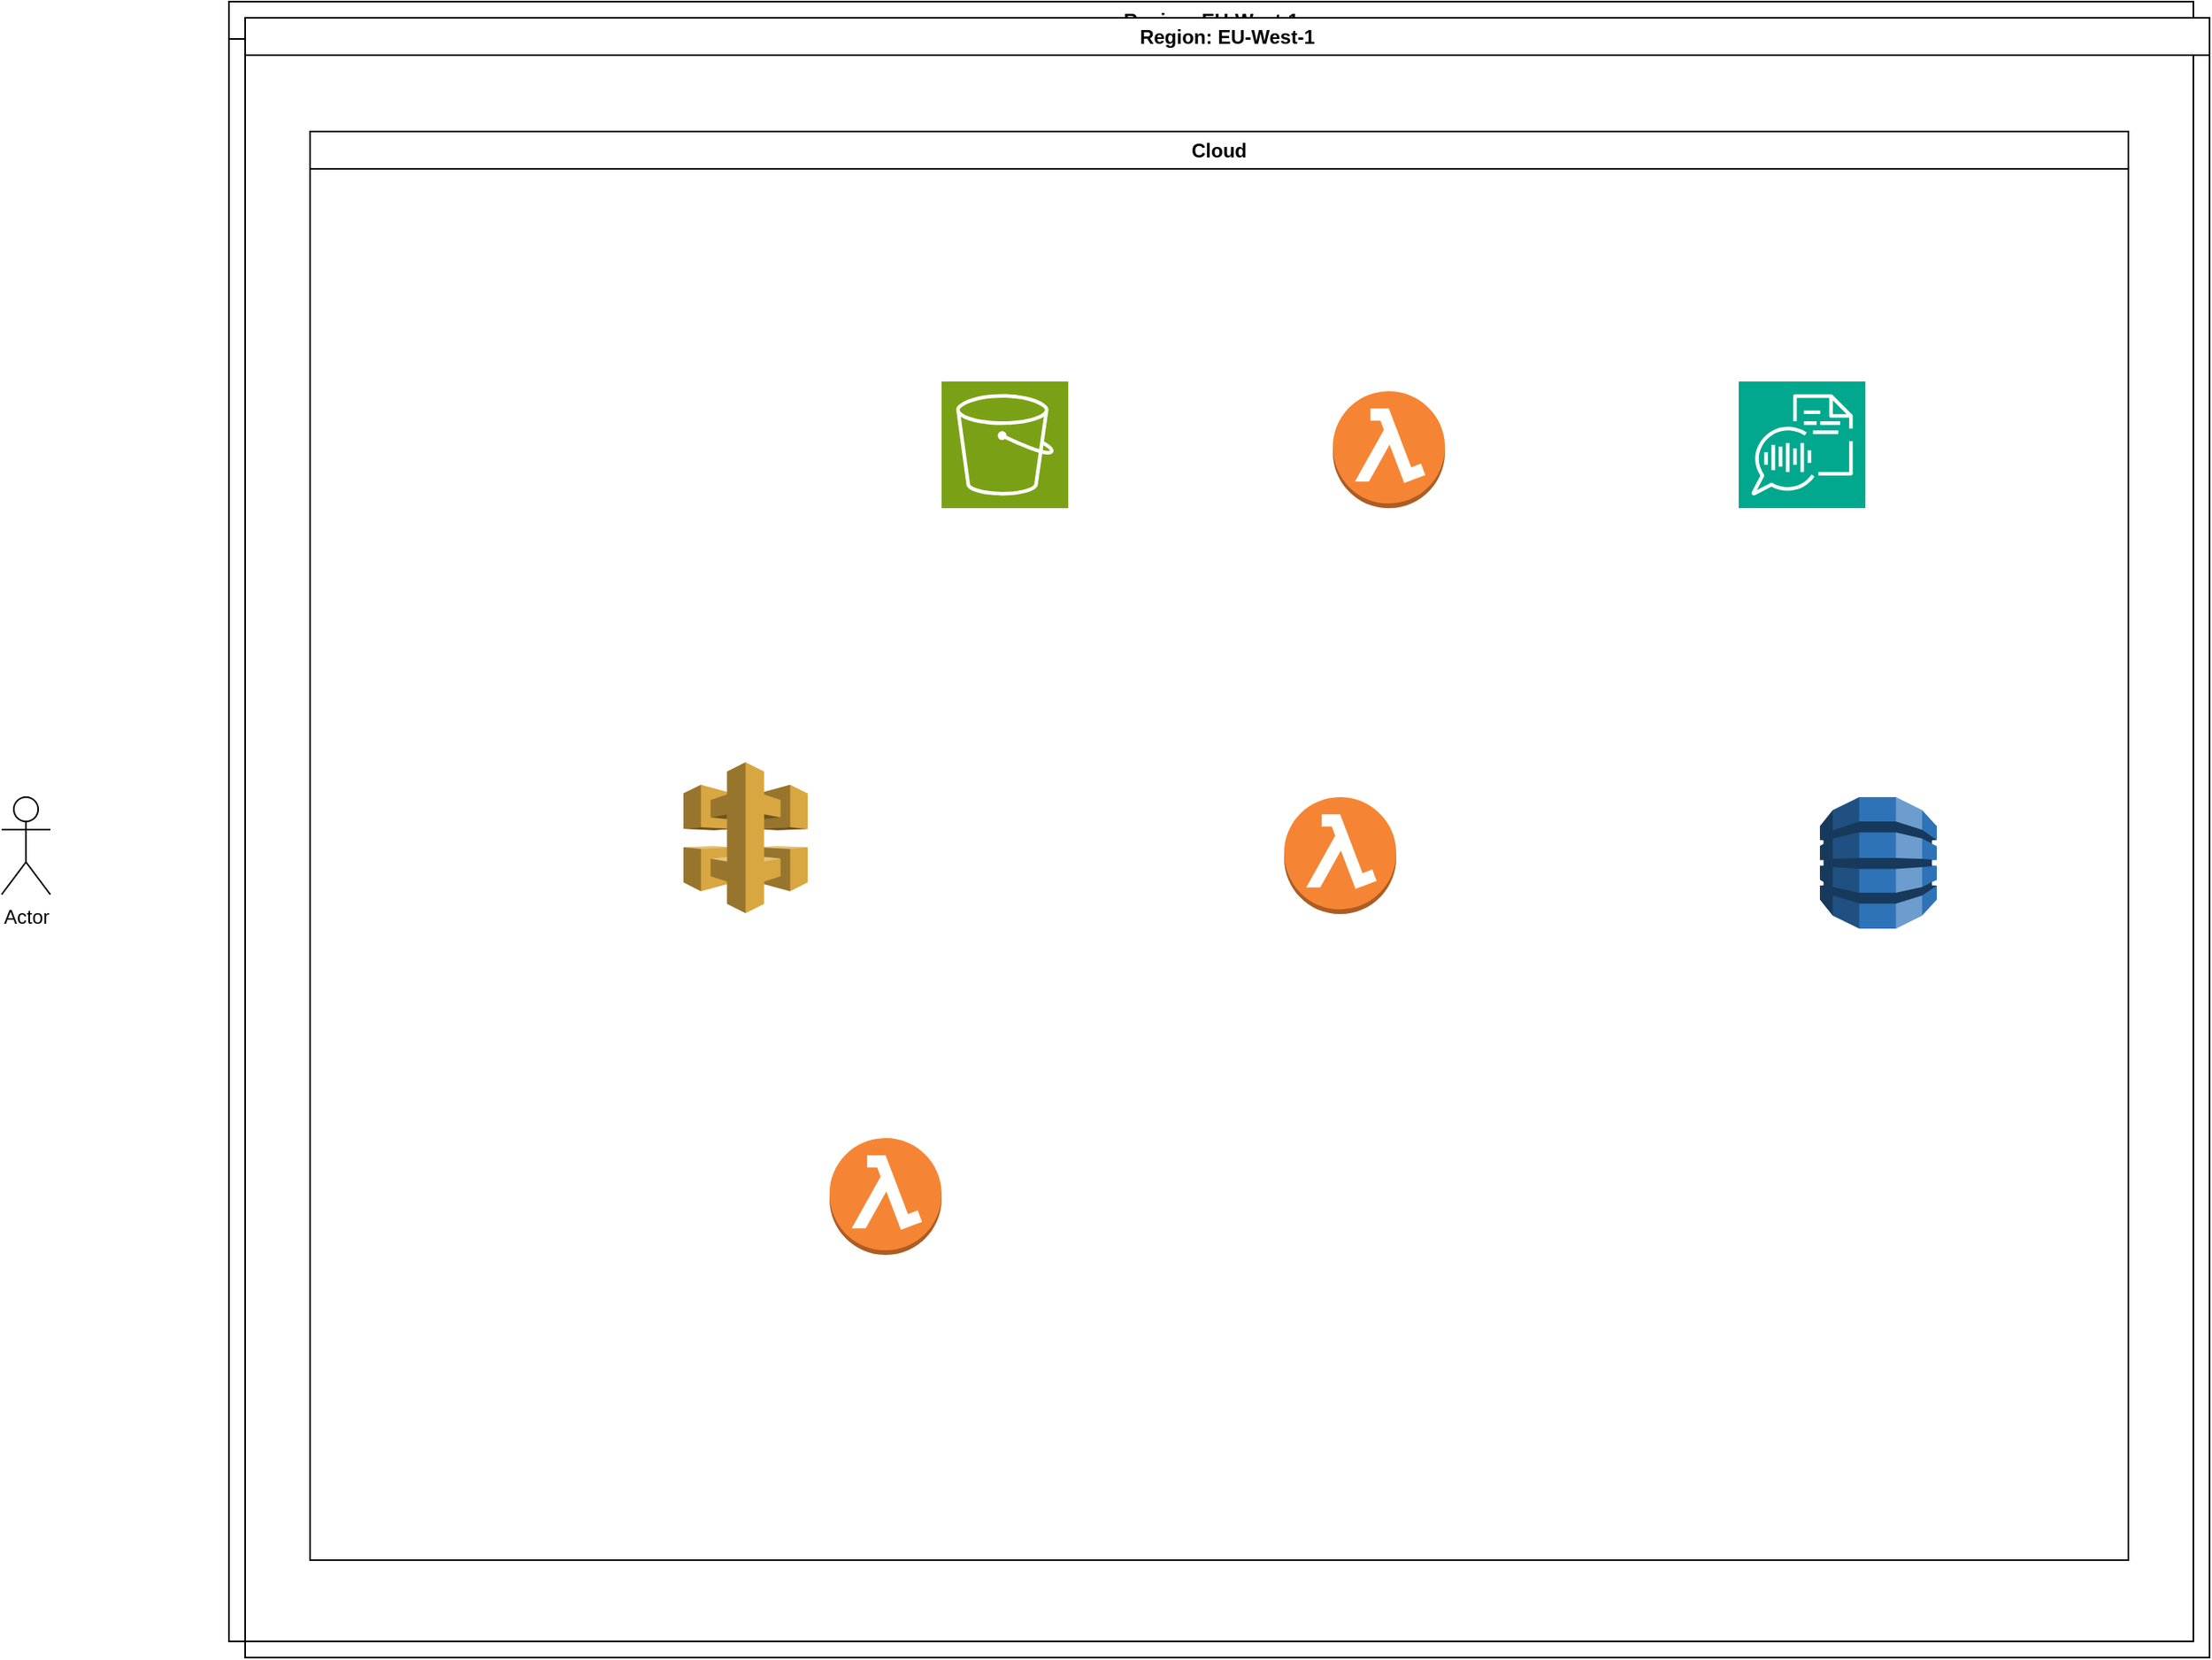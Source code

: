 <mxfile version="22.1.4" type="github">
  <diagram name="Seite-1" id="ScH-AyTPMdpUWybHjJno">
    <mxGraphModel dx="1605" dy="901" grid="1" gridSize="10" guides="1" tooltips="1" connect="1" arrows="1" fold="1" page="1" pageScale="1" pageWidth="827" pageHeight="1169" math="0" shadow="0">
      <root>
        <mxCell id="0" />
        <mxCell id="1" parent="0" />
        <mxCell id="NfCLrnc-Ukw5Pj99aHRu-2" value="Actor" style="shape=umlActor;verticalLabelPosition=bottom;verticalAlign=top;html=1;outlineConnect=0;" vertex="1" parent="1">
          <mxGeometry x="50" y="730" width="30" height="60" as="geometry" />
        </mxCell>
        <mxCell id="NfCLrnc-Ukw5Pj99aHRu-3" value="Cloud" style="swimlane;whiteSpace=wrap;html=1;" vertex="1" parent="1">
          <mxGeometry x="240" y="320" width="1120" height="880" as="geometry" />
        </mxCell>
        <mxCell id="NfCLrnc-Ukw5Pj99aHRu-4" value="Region: EU-West-1" style="swimlane;whiteSpace=wrap;html=1;" vertex="1" parent="1">
          <mxGeometry x="190" y="240" width="1210" height="1010" as="geometry" />
        </mxCell>
        <mxCell id="NfCLrnc-Ukw5Pj99aHRu-6" value="Region: EU-West-1" style="swimlane;whiteSpace=wrap;html=1;" vertex="1" parent="1">
          <mxGeometry x="200" y="250" width="1210" height="1010" as="geometry" />
        </mxCell>
        <mxCell id="NfCLrnc-Ukw5Pj99aHRu-7" value="" style="outlineConnect=0;dashed=0;verticalLabelPosition=bottom;verticalAlign=top;align=center;html=1;shape=mxgraph.aws3.lambda_function;fillColor=#F58534;gradientColor=none;" vertex="1" parent="NfCLrnc-Ukw5Pj99aHRu-6">
          <mxGeometry x="640" y="480" width="69" height="72" as="geometry" />
        </mxCell>
        <mxCell id="NfCLrnc-Ukw5Pj99aHRu-10" value="" style="outlineConnect=0;dashed=0;verticalLabelPosition=bottom;verticalAlign=top;align=center;html=1;shape=mxgraph.aws3.lambda_function;fillColor=#F58534;gradientColor=none;" vertex="1" parent="NfCLrnc-Ukw5Pj99aHRu-6">
          <mxGeometry x="360" y="690" width="69" height="72" as="geometry" />
        </mxCell>
        <mxCell id="NfCLrnc-Ukw5Pj99aHRu-11" value="" style="outlineConnect=0;dashed=0;verticalLabelPosition=bottom;verticalAlign=top;align=center;html=1;shape=mxgraph.aws3.dynamo_db;fillColor=#2E73B8;gradientColor=none;" vertex="1" parent="NfCLrnc-Ukw5Pj99aHRu-6">
          <mxGeometry x="970" y="480" width="72" height="81" as="geometry" />
        </mxCell>
        <mxCell id="NfCLrnc-Ukw5Pj99aHRu-1" value="" style="sketch=0;points=[[0,0,0],[0.25,0,0],[0.5,0,0],[0.75,0,0],[1,0,0],[0,1,0],[0.25,1,0],[0.5,1,0],[0.75,1,0],[1,1,0],[0,0.25,0],[0,0.5,0],[0,0.75,0],[1,0.25,0],[1,0.5,0],[1,0.75,0]];outlineConnect=0;fontColor=#232F3E;fillColor=#01A88D;strokeColor=#ffffff;dashed=0;verticalLabelPosition=bottom;verticalAlign=top;align=center;html=1;fontSize=12;fontStyle=0;aspect=fixed;shape=mxgraph.aws4.resourceIcon;resIcon=mxgraph.aws4.transcribe;" vertex="1" parent="NfCLrnc-Ukw5Pj99aHRu-6">
          <mxGeometry x="920" y="224" width="78" height="78" as="geometry" />
        </mxCell>
        <mxCell id="NfCLrnc-Ukw5Pj99aHRu-5" value="" style="outlineConnect=0;dashed=0;verticalLabelPosition=bottom;verticalAlign=top;align=center;html=1;shape=mxgraph.aws3.lambda_function;fillColor=#F58534;gradientColor=none;" vertex="1" parent="NfCLrnc-Ukw5Pj99aHRu-6">
          <mxGeometry x="670" y="230" width="69" height="72" as="geometry" />
        </mxCell>
        <mxCell id="NfCLrnc-Ukw5Pj99aHRu-12" value="" style="outlineConnect=0;dashed=0;verticalLabelPosition=bottom;verticalAlign=top;align=center;html=1;shape=mxgraph.aws3.api_gateway;fillColor=#D9A741;gradientColor=none;" vertex="1" parent="NfCLrnc-Ukw5Pj99aHRu-6">
          <mxGeometry x="270" y="458.5" width="76.5" height="93" as="geometry" />
        </mxCell>
        <mxCell id="NfCLrnc-Ukw5Pj99aHRu-13" value="" style="sketch=0;points=[[0,0,0],[0.25,0,0],[0.5,0,0],[0.75,0,0],[1,0,0],[0,1,0],[0.25,1,0],[0.5,1,0],[0.75,1,0],[1,1,0],[0,0.25,0],[0,0.5,0],[0,0.75,0],[1,0.25,0],[1,0.5,0],[1,0.75,0]];outlineConnect=0;fontColor=#232F3E;fillColor=#7AA116;strokeColor=#ffffff;dashed=0;verticalLabelPosition=bottom;verticalAlign=top;align=center;html=1;fontSize=12;fontStyle=0;aspect=fixed;shape=mxgraph.aws4.resourceIcon;resIcon=mxgraph.aws4.s3;" vertex="1" parent="NfCLrnc-Ukw5Pj99aHRu-6">
          <mxGeometry x="429" y="224" width="78" height="78" as="geometry" />
        </mxCell>
      </root>
    </mxGraphModel>
  </diagram>
</mxfile>
